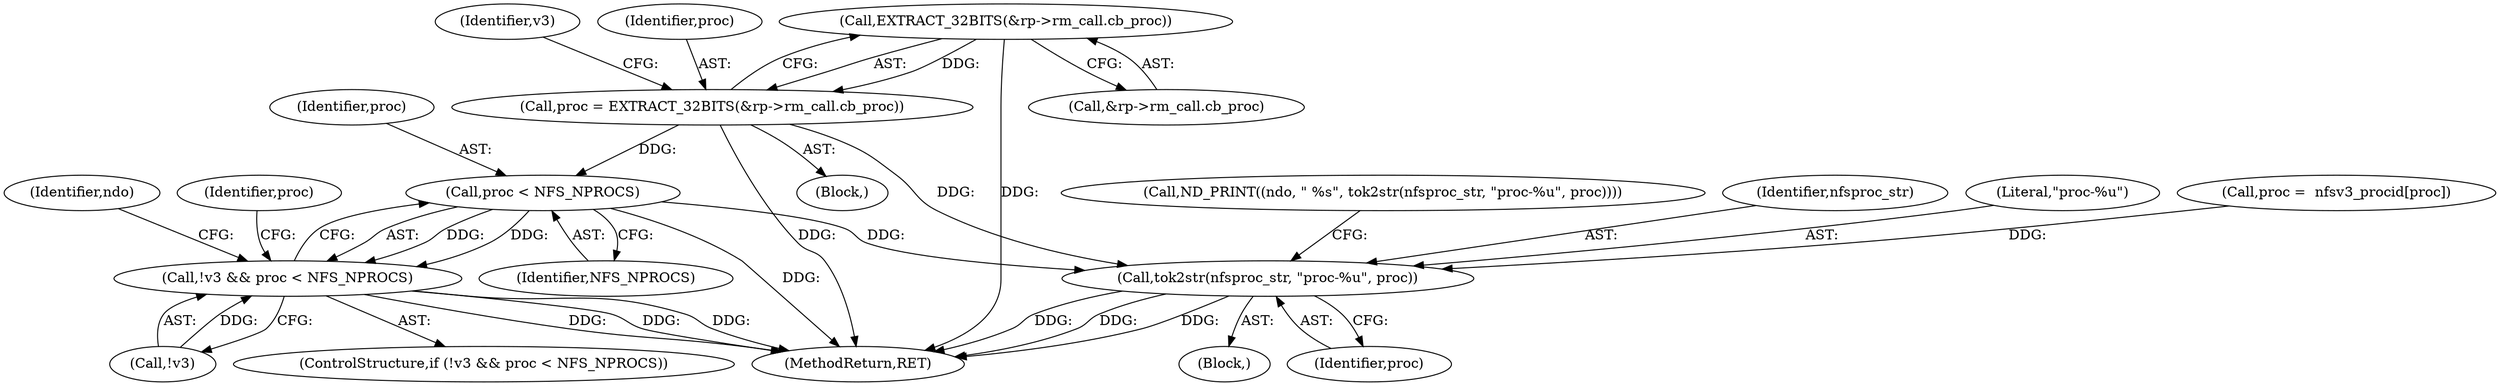 digraph "0_tcpdump_19d25dd8781620cd41bf178a5e2e27fc1cf242d0_0@pointer" {
"1000153" [label="(Call,EXTRACT_32BITS(&rp->rm_call.cb_proc))"];
"1000151" [label="(Call,proc = EXTRACT_32BITS(&rp->rm_call.cb_proc))"];
"1000164" [label="(Call,proc < NFS_NPROCS)"];
"1000161" [label="(Call,!v3 && proc < NFS_NPROCS)"];
"1000177" [label="(Call,tok2str(nfsproc_str, \"proc-%u\", proc))"];
"1000180" [label="(Identifier,proc)"];
"1000166" [label="(Identifier,NFS_NPROCS)"];
"1000160" [label="(ControlStructure,if (!v3 && proc < NFS_NPROCS))"];
"1000179" [label="(Literal,\"proc-%u\")"];
"1000151" [label="(Call,proc = EXTRACT_32BITS(&rp->rm_call.cb_proc))"];
"1000167" [label="(Call,proc =  nfsv3_procid[proc])"];
"1000172" [label="(Call,ND_PRINT((ndo, \" %s\", tok2str(nfsproc_str, \"proc-%u\", proc))))"];
"1000165" [label="(Identifier,proc)"];
"1000174" [label="(Identifier,ndo)"];
"1000178" [label="(Identifier,nfsproc_str)"];
"1000161" [label="(Call,!v3 && proc < NFS_NPROCS)"];
"1000177" [label="(Call,tok2str(nfsproc_str, \"proc-%u\", proc))"];
"1000111" [label="(Block,)"];
"1000164" [label="(Call,proc < NFS_NPROCS)"];
"1000163" [label="(Identifier,v3)"];
"1000152" [label="(Identifier,proc)"];
"1000175" [label="(Block,)"];
"1000890" [label="(MethodReturn,RET)"];
"1000153" [label="(Call,EXTRACT_32BITS(&rp->rm_call.cb_proc))"];
"1000168" [label="(Identifier,proc)"];
"1000162" [label="(Call,!v3)"];
"1000154" [label="(Call,&rp->rm_call.cb_proc)"];
"1000153" -> "1000151"  [label="AST: "];
"1000153" -> "1000154"  [label="CFG: "];
"1000154" -> "1000153"  [label="AST: "];
"1000151" -> "1000153"  [label="CFG: "];
"1000153" -> "1000890"  [label="DDG: "];
"1000153" -> "1000151"  [label="DDG: "];
"1000151" -> "1000111"  [label="AST: "];
"1000152" -> "1000151"  [label="AST: "];
"1000163" -> "1000151"  [label="CFG: "];
"1000151" -> "1000890"  [label="DDG: "];
"1000151" -> "1000164"  [label="DDG: "];
"1000151" -> "1000177"  [label="DDG: "];
"1000164" -> "1000161"  [label="AST: "];
"1000164" -> "1000166"  [label="CFG: "];
"1000165" -> "1000164"  [label="AST: "];
"1000166" -> "1000164"  [label="AST: "];
"1000161" -> "1000164"  [label="CFG: "];
"1000164" -> "1000890"  [label="DDG: "];
"1000164" -> "1000161"  [label="DDG: "];
"1000164" -> "1000161"  [label="DDG: "];
"1000164" -> "1000177"  [label="DDG: "];
"1000161" -> "1000160"  [label="AST: "];
"1000161" -> "1000162"  [label="CFG: "];
"1000162" -> "1000161"  [label="AST: "];
"1000168" -> "1000161"  [label="CFG: "];
"1000174" -> "1000161"  [label="CFG: "];
"1000161" -> "1000890"  [label="DDG: "];
"1000161" -> "1000890"  [label="DDG: "];
"1000161" -> "1000890"  [label="DDG: "];
"1000162" -> "1000161"  [label="DDG: "];
"1000177" -> "1000175"  [label="AST: "];
"1000177" -> "1000180"  [label="CFG: "];
"1000178" -> "1000177"  [label="AST: "];
"1000179" -> "1000177"  [label="AST: "];
"1000180" -> "1000177"  [label="AST: "];
"1000172" -> "1000177"  [label="CFG: "];
"1000177" -> "1000890"  [label="DDG: "];
"1000177" -> "1000890"  [label="DDG: "];
"1000177" -> "1000890"  [label="DDG: "];
"1000167" -> "1000177"  [label="DDG: "];
}
